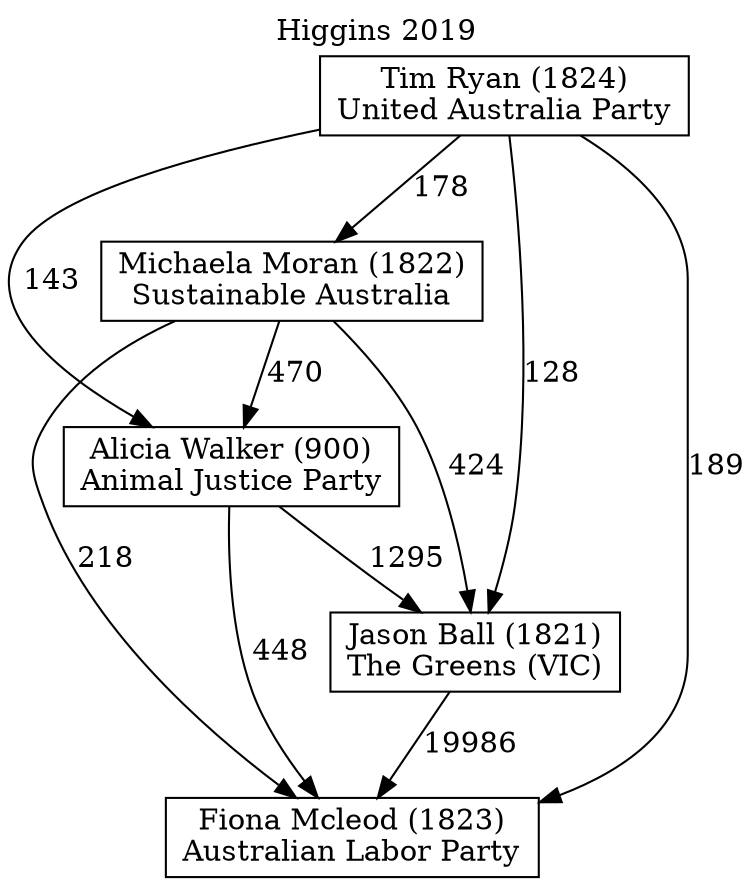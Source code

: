 // House preference flow
digraph "Fiona Mcleod (1823)_Higgins_2019" {
	graph [label="Higgins 2019" labelloc=t mclimit=10]
	node [shape=box]
	"Alicia Walker (900)" [label="Alicia Walker (900)
Animal Justice Party"]
	"Fiona Mcleod (1823)" [label="Fiona Mcleod (1823)
Australian Labor Party"]
	"Jason Ball (1821)" [label="Jason Ball (1821)
The Greens (VIC)"]
	"Michaela Moran (1822)" [label="Michaela Moran (1822)
Sustainable Australia"]
	"Tim Ryan (1824)" [label="Tim Ryan (1824)
United Australia Party"]
	"Alicia Walker (900)" -> "Fiona Mcleod (1823)" [label=448]
	"Alicia Walker (900)" -> "Jason Ball (1821)" [label=1295]
	"Jason Ball (1821)" -> "Fiona Mcleod (1823)" [label=19986]
	"Michaela Moran (1822)" -> "Alicia Walker (900)" [label=470]
	"Michaela Moran (1822)" -> "Fiona Mcleod (1823)" [label=218]
	"Michaela Moran (1822)" -> "Jason Ball (1821)" [label=424]
	"Tim Ryan (1824)" -> "Alicia Walker (900)" [label=143]
	"Tim Ryan (1824)" -> "Fiona Mcleod (1823)" [label=189]
	"Tim Ryan (1824)" -> "Jason Ball (1821)" [label=128]
	"Tim Ryan (1824)" -> "Michaela Moran (1822)" [label=178]
}

